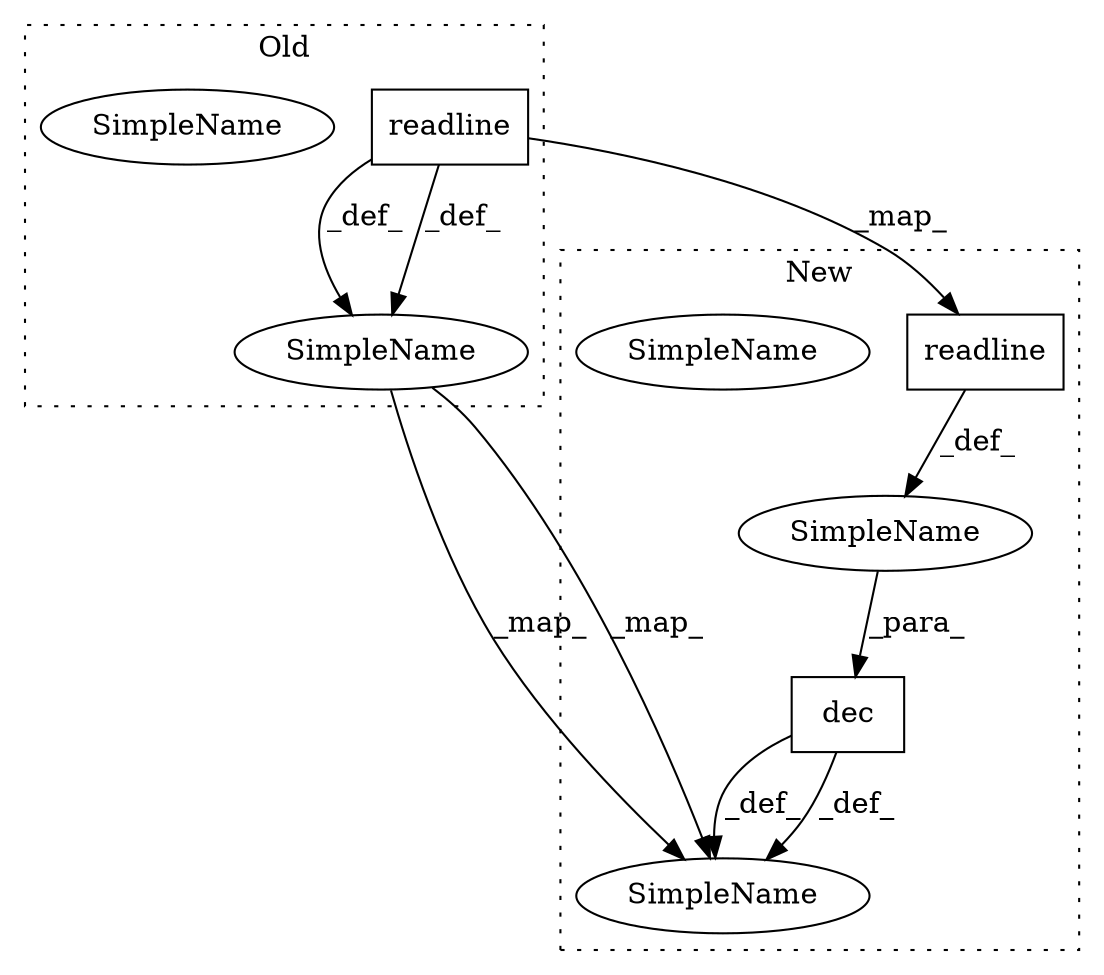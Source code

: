 digraph G {
subgraph cluster0 {
1 [label="readline" a="32" s="2537" l="10" shape="box"];
3 [label="SimpleName" a="42" s="2563" l="9" shape="ellipse"];
6 [label="SimpleName" a="42" s="2563" l="9" shape="ellipse"];
label = "Old";
style="dotted";
}
subgraph cluster1 {
2 [label="readline" a="32" s="2595" l="10" shape="box"];
4 [label="SimpleName" a="42" s="2622" l="9" shape="ellipse"];
5 [label="SimpleName" a="42" s="2622" l="9" shape="ellipse"];
7 [label="dec" a="32" s="2570,2605" l="4,1" shape="box"];
8 [label="SimpleName" a="42" s="" l="" shape="ellipse"];
label = "New";
style="dotted";
}
1 -> 6 [label="_def_"];
1 -> 2 [label="_map_"];
1 -> 6 [label="_def_"];
2 -> 8 [label="_def_"];
6 -> 5 [label="_map_"];
6 -> 5 [label="_map_"];
7 -> 5 [label="_def_"];
7 -> 5 [label="_def_"];
8 -> 7 [label="_para_"];
}